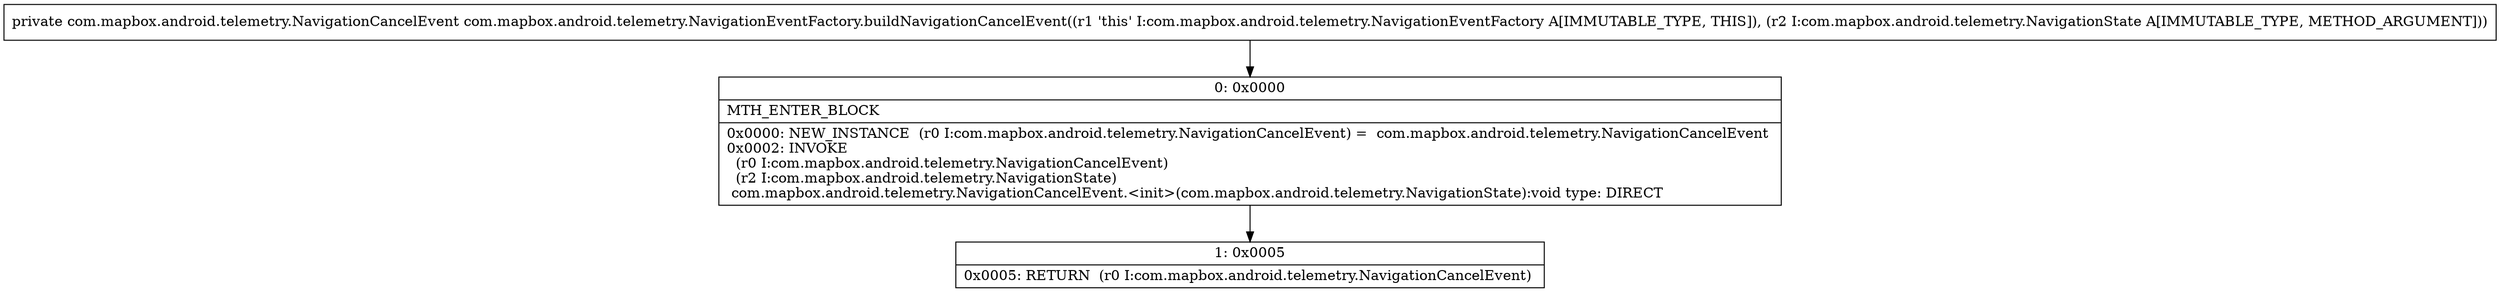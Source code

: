 digraph "CFG forcom.mapbox.android.telemetry.NavigationEventFactory.buildNavigationCancelEvent(Lcom\/mapbox\/android\/telemetry\/NavigationState;)Lcom\/mapbox\/android\/telemetry\/NavigationCancelEvent;" {
Node_0 [shape=record,label="{0\:\ 0x0000|MTH_ENTER_BLOCK\l|0x0000: NEW_INSTANCE  (r0 I:com.mapbox.android.telemetry.NavigationCancelEvent) =  com.mapbox.android.telemetry.NavigationCancelEvent \l0x0002: INVOKE  \l  (r0 I:com.mapbox.android.telemetry.NavigationCancelEvent)\l  (r2 I:com.mapbox.android.telemetry.NavigationState)\l com.mapbox.android.telemetry.NavigationCancelEvent.\<init\>(com.mapbox.android.telemetry.NavigationState):void type: DIRECT \l}"];
Node_1 [shape=record,label="{1\:\ 0x0005|0x0005: RETURN  (r0 I:com.mapbox.android.telemetry.NavigationCancelEvent) \l}"];
MethodNode[shape=record,label="{private com.mapbox.android.telemetry.NavigationCancelEvent com.mapbox.android.telemetry.NavigationEventFactory.buildNavigationCancelEvent((r1 'this' I:com.mapbox.android.telemetry.NavigationEventFactory A[IMMUTABLE_TYPE, THIS]), (r2 I:com.mapbox.android.telemetry.NavigationState A[IMMUTABLE_TYPE, METHOD_ARGUMENT])) }"];
MethodNode -> Node_0;
Node_0 -> Node_1;
}

